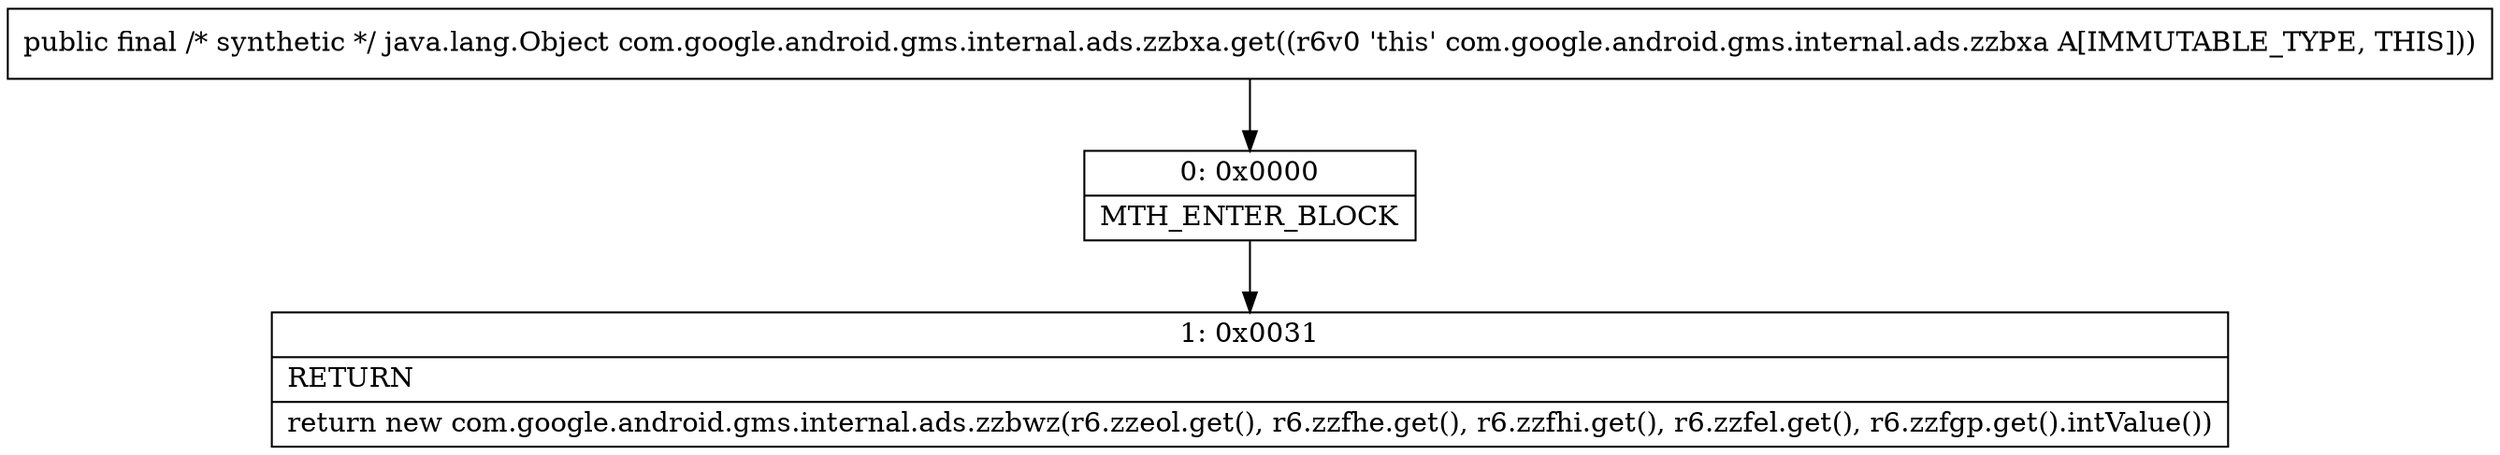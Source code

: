digraph "CFG forcom.google.android.gms.internal.ads.zzbxa.get()Ljava\/lang\/Object;" {
Node_0 [shape=record,label="{0\:\ 0x0000|MTH_ENTER_BLOCK\l}"];
Node_1 [shape=record,label="{1\:\ 0x0031|RETURN\l|return new com.google.android.gms.internal.ads.zzbwz(r6.zzeol.get(), r6.zzfhe.get(), r6.zzfhi.get(), r6.zzfel.get(), r6.zzfgp.get().intValue())\l}"];
MethodNode[shape=record,label="{public final \/* synthetic *\/ java.lang.Object com.google.android.gms.internal.ads.zzbxa.get((r6v0 'this' com.google.android.gms.internal.ads.zzbxa A[IMMUTABLE_TYPE, THIS])) }"];
MethodNode -> Node_0;
Node_0 -> Node_1;
}

